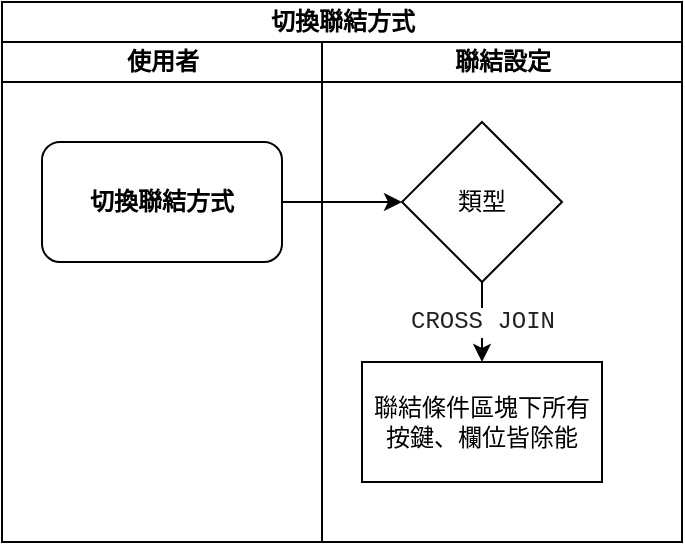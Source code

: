<mxfile version="13.6.2" type="device" pages="6"><diagram id="5r9ChDZsl2R9EU01Zny6" name="聯結方式"><mxGraphModel dx="858" dy="1671" grid="0" gridSize="10" guides="1" tooltips="1" connect="1" arrows="1" fold="1" page="1" pageScale="1" pageWidth="827" pageHeight="1169" math="0" shadow="0"><root><mxCell id="0"/><mxCell id="1" parent="0"/><mxCell id="AwWZevNxxtX6FX6rcoeX-1" value="&lt;font style=&quot;font-size: 12px&quot;&gt;切換聯結方式&lt;/font&gt;" style="swimlane;html=1;childLayout=stackLayout;startSize=20;rounded=0;shadow=0;labelBackgroundColor=none;strokeWidth=1;fontFamily=Verdana;fontSize=8;align=center;" vertex="1" parent="1"><mxGeometry x="40" y="-1120" width="340" height="270" as="geometry"/></mxCell><mxCell id="AwWZevNxxtX6FX6rcoeX-2" value="使用者" style="swimlane;html=1;startSize=20;" vertex="1" parent="AwWZevNxxtX6FX6rcoeX-1"><mxGeometry y="20" width="160" height="250" as="geometry"/></mxCell><mxCell id="AwWZevNxxtX6FX6rcoeX-3" value="&lt;span style=&quot;font-family: &amp;#34;verdana&amp;#34; ; font-weight: 700&quot;&gt;切換聯結方式&lt;/span&gt;" style="rounded=1;whiteSpace=wrap;html=1;" vertex="1" parent="AwWZevNxxtX6FX6rcoeX-2"><mxGeometry x="20" y="50" width="120" height="60" as="geometry"/></mxCell><mxCell id="AwWZevNxxtX6FX6rcoeX-4" style="edgeStyle=orthogonalEdgeStyle;rounded=1;html=1;labelBackgroundColor=none;startArrow=none;startFill=0;startSize=5;endArrow=classicThin;endFill=1;endSize=5;jettySize=auto;orthogonalLoop=1;strokeWidth=1;fontFamily=Verdana;fontSize=8" edge="1" parent="AwWZevNxxtX6FX6rcoeX-1"><mxGeometry relative="1" as="geometry"><mxPoint x="440" y="290" as="sourcePoint"/></mxGeometry></mxCell><mxCell id="AwWZevNxxtX6FX6rcoeX-5" style="edgeStyle=orthogonalEdgeStyle;rounded=1;html=1;labelBackgroundColor=none;startArrow=none;startFill=0;startSize=5;endArrow=classicThin;endFill=1;endSize=5;jettySize=auto;orthogonalLoop=1;strokeWidth=1;fontFamily=Verdana;fontSize=8" edge="1" parent="AwWZevNxxtX6FX6rcoeX-1"><mxGeometry relative="1" as="geometry"><mxPoint x="600" y="690" as="sourcePoint"/></mxGeometry></mxCell><mxCell id="AwWZevNxxtX6FX6rcoeX-6" style="edgeStyle=orthogonalEdgeStyle;rounded=1;html=1;labelBackgroundColor=none;startArrow=none;startFill=0;startSize=5;endArrow=classicThin;endFill=1;endSize=5;jettySize=auto;orthogonalLoop=1;strokeWidth=1;fontFamily=Verdana;fontSize=8" edge="1" parent="AwWZevNxxtX6FX6rcoeX-1"><mxGeometry relative="1" as="geometry"><mxPoint x="770" y="690" as="sourcePoint"/></mxGeometry></mxCell><mxCell id="AwWZevNxxtX6FX6rcoeX-7" style="edgeStyle=orthogonalEdgeStyle;rounded=1;html=1;labelBackgroundColor=none;startArrow=none;startFill=0;startSize=5;endArrow=classicThin;endFill=1;endSize=5;jettySize=auto;orthogonalLoop=1;strokeWidth=1;fontFamily=Verdana;fontSize=8" edge="1" parent="AwWZevNxxtX6FX6rcoeX-1"><mxGeometry relative="1" as="geometry"><mxPoint x="610" y="450" as="sourcePoint"/></mxGeometry></mxCell><mxCell id="AwWZevNxxtX6FX6rcoeX-8" style="edgeStyle=orthogonalEdgeStyle;rounded=1;html=1;labelBackgroundColor=none;startArrow=none;startFill=0;startSize=5;endArrow=classicThin;endFill=1;endSize=5;jettySize=auto;orthogonalLoop=1;strokeWidth=1;fontFamily=Verdana;fontSize=8" edge="1" parent="AwWZevNxxtX6FX6rcoeX-1"><mxGeometry relative="1" as="geometry"><Array as="points"><mxPoint x="660" y="610"/><mxPoint x="660" y="550"/><mxPoint x="400" y="550"/></Array><mxPoint x="400" y="580" as="targetPoint"/></mxGeometry></mxCell><mxCell id="AwWZevNxxtX6FX6rcoeX-9" style="edgeStyle=orthogonalEdgeStyle;rounded=1;html=1;labelBackgroundColor=none;startArrow=none;startFill=0;startSize=5;endArrow=classicThin;endFill=1;endSize=5;jettySize=auto;orthogonalLoop=1;strokeColor=#000000;strokeWidth=1;fontFamily=Verdana;fontSize=8;fontColor=#000000;" edge="1" parent="AwWZevNxxtX6FX6rcoeX-1"><mxGeometry relative="1" as="geometry"><mxPoint x="610" y="610" as="targetPoint"/></mxGeometry></mxCell><mxCell id="AwWZevNxxtX6FX6rcoeX-10" style="edgeStyle=orthogonalEdgeStyle;rounded=1;html=1;labelBackgroundColor=none;startArrow=none;startFill=0;startSize=5;endArrow=classicThin;endFill=1;endSize=5;jettySize=auto;orthogonalLoop=1;strokeWidth=1;fontFamily=Verdana;fontSize=8" edge="1" parent="AwWZevNxxtX6FX6rcoeX-1"><mxGeometry relative="1" as="geometry"><mxPoint x="450" y="610" as="sourcePoint"/></mxGeometry></mxCell><mxCell id="AwWZevNxxtX6FX6rcoeX-11" value="" style="edgeStyle=orthogonalEdgeStyle;rounded=0;orthogonalLoop=1;jettySize=auto;html=1;entryX=0;entryY=0.5;entryDx=0;entryDy=0;" edge="1" parent="AwWZevNxxtX6FX6rcoeX-1" source="AwWZevNxxtX6FX6rcoeX-3" target="AwWZevNxxtX6FX6rcoeX-16"><mxGeometry relative="1" as="geometry"><mxPoint x="180" y="100" as="targetPoint"/></mxGeometry></mxCell><mxCell id="AwWZevNxxtX6FX6rcoeX-12" value="聯結設定" style="swimlane;html=1;startSize=20;" vertex="1" parent="AwWZevNxxtX6FX6rcoeX-1"><mxGeometry x="160" y="20" width="180" height="250" as="geometry"/></mxCell><mxCell id="AwWZevNxxtX6FX6rcoeX-16" value="類型" style="rhombus;whiteSpace=wrap;html=1;" vertex="1" parent="AwWZevNxxtX6FX6rcoeX-12"><mxGeometry x="40" y="40" width="80" height="80" as="geometry"/></mxCell><mxCell id="AwWZevNxxtX6FX6rcoeX-14" value="&lt;span style=&quot;color: rgb(34 , 34 , 34) ; font-family: &amp;#34;consolas&amp;#34; , &amp;#34;lucida console&amp;#34; , &amp;#34;courier new&amp;#34; , monospace ; font-size: 12px ; text-align: left&quot;&gt;CROSS JOIN&lt;/span&gt;" style="endArrow=classic;html=1;exitX=0.5;exitY=1;exitDx=0;exitDy=0;entryX=0.5;entryY=0;entryDx=0;entryDy=0;" edge="1" parent="AwWZevNxxtX6FX6rcoeX-12" source="AwWZevNxxtX6FX6rcoeX-16" target="AwWZevNxxtX6FX6rcoeX-13"><mxGeometry width="50" height="50" relative="1" as="geometry"><mxPoint x="190" y="190" as="sourcePoint"/><mxPoint x="240" y="140" as="targetPoint"/></mxGeometry></mxCell><mxCell id="AwWZevNxxtX6FX6rcoeX-13" value="聯結條件區塊下所有按鍵、欄位皆除能" style="rounded=1;whiteSpace=wrap;html=1;arcSize=0;" vertex="1" parent="AwWZevNxxtX6FX6rcoeX-12"><mxGeometry x="20" y="160" width="120" height="60" as="geometry"/></mxCell></root></mxGraphModel></diagram><diagram id="bDzPX6fuawrSjVfeMz6o" name="類別"><mxGraphModel dx="858" dy="502" grid="0" gridSize="10" guides="1" tooltips="1" connect="1" arrows="1" fold="1" page="1" pageScale="1" pageWidth="827" pageHeight="1169" math="0" shadow="0"><root><mxCell id="wVMp0SuvHPX_Q234dYB0-0"/><mxCell id="wVMp0SuvHPX_Q234dYB0-1" parent="wVMp0SuvHPX_Q234dYB0-0"/><mxCell id="jVwf03qYNSgngbvUvWej-0" value="&lt;span style=&quot;font-size: 12px ; font-weight: 400&quot;&gt;切換來源類別&lt;/span&gt;" style="swimlane;html=1;childLayout=stackLayout;startSize=20;rounded=0;shadow=0;labelBackgroundColor=none;strokeWidth=1;fontFamily=Verdana;fontSize=8;align=center;" vertex="1" parent="wVMp0SuvHPX_Q234dYB0-1"><mxGeometry x="40" y="30" width="460" height="450" as="geometry"/></mxCell><mxCell id="jVwf03qYNSgngbvUvWej-1" value="使用者" style="swimlane;html=1;startSize=20;" vertex="1" parent="jVwf03qYNSgngbvUvWej-0"><mxGeometry y="20" width="250" height="430" as="geometry"/></mxCell><mxCell id="jVwf03qYNSgngbvUvWej-2" value="" style="edgeStyle=orthogonalEdgeStyle;rounded=0;orthogonalLoop=1;jettySize=auto;html=1;fontSize=12;" edge="1" parent="jVwf03qYNSgngbvUvWej-1" source="jVwf03qYNSgngbvUvWej-6" target="jVwf03qYNSgngbvUvWej-7"><mxGeometry relative="1" as="geometry"/></mxCell><mxCell id="jVwf03qYNSgngbvUvWej-5" value="&lt;span style=&quot;font-size: 12px&quot;&gt;切換來源類別&lt;/span&gt;" style="rounded=1;whiteSpace=wrap;html=1;shadow=0;labelBackgroundColor=none;strokeWidth=1;fontFamily=Verdana;fontSize=8;align=center;" vertex="1" parent="jVwf03qYNSgngbvUvWej-1"><mxGeometry x="42.5" y="50" width="130" height="60" as="geometry"/></mxCell><mxCell id="jVwf03qYNSgngbvUvWej-6" value="&lt;font style=&quot;font-size: 12px&quot;&gt;彈出詢問是否清除相關欄位&lt;br&gt;&lt;/font&gt;" style="whiteSpace=wrap;html=1;rounded=1;shadow=0;fontFamily=Verdana;fontSize=8;strokeWidth=1;arcSize=22;" vertex="1" parent="jVwf03qYNSgngbvUvWej-1"><mxGeometry x="42.5" y="140" width="130" height="60" as="geometry"/></mxCell><mxCell id="jVwf03qYNSgngbvUvWej-7" value="回覆結果" style="rhombus;whiteSpace=wrap;html=1;rounded=1;shadow=0;fontFamily=Verdana;fontSize=12;strokeWidth=1;arcSize=4;" vertex="1" parent="jVwf03qYNSgngbvUvWej-1"><mxGeometry x="67.5" y="230" width="80" height="80" as="geometry"/></mxCell><mxCell id="jVwf03qYNSgngbvUvWej-10" value="" style="edgeStyle=orthogonalEdgeStyle;rounded=0;orthogonalLoop=1;jettySize=auto;html=1;fontSize=12;entryX=0;entryY=0.5;entryDx=0;entryDy=0;exitX=1;exitY=0.5;exitDx=0;exitDy=0;" edge="1" parent="jVwf03qYNSgngbvUvWej-0" source="jVwf03qYNSgngbvUvWej-7" target="jVwf03qYNSgngbvUvWej-25"><mxGeometry relative="1" as="geometry"><mxPoint x="290" y="290" as="targetPoint"/><mxPoint x="150" y="620" as="sourcePoint"/></mxGeometry></mxCell><mxCell id="jVwf03qYNSgngbvUvWej-11" value="確定" style="edgeLabel;html=1;align=center;verticalAlign=middle;resizable=0;points=[];fontSize=12;" vertex="1" connectable="0" parent="jVwf03qYNSgngbvUvWej-10"><mxGeometry x="0.003" y="-84" relative="1" as="geometry"><mxPoint x="-18.5" y="-84.0" as="offset"/></mxGeometry></mxCell><mxCell id="jVwf03qYNSgngbvUvWej-13" value="" style="endArrow=classic;html=1;exitX=1;exitY=0.5;exitDx=0;exitDy=0;entryX=0.5;entryY=0;entryDx=0;entryDy=0;" edge="1" parent="jVwf03qYNSgngbvUvWej-0" source="jVwf03qYNSgngbvUvWej-5" target="jVwf03qYNSgngbvUvWej-20"><mxGeometry width="50" height="50" relative="1" as="geometry"><mxPoint x="350" y="130" as="sourcePoint"/><mxPoint x="284" y="100" as="targetPoint"/><Array as="points"><mxPoint x="344" y="100"/></Array></mxGeometry></mxCell><mxCell id="jVwf03qYNSgngbvUvWej-14" value="表單.檢視表" style="swimlane;html=1;startSize=20;" vertex="1" parent="jVwf03qYNSgngbvUvWej-0"><mxGeometry x="250" y="20" width="210" height="430" as="geometry"/></mxCell><mxCell id="jVwf03qYNSgngbvUvWej-20" value="有無設定來源表格" style="rhombus;whiteSpace=wrap;html=1;" vertex="1" parent="jVwf03qYNSgngbvUvWej-14"><mxGeometry x="54" y="130" width="80" height="80" as="geometry"/></mxCell><mxCell id="jVwf03qYNSgngbvUvWej-25" value="關閉訊息盒, 清除相關欄位" style="rounded=0;whiteSpace=wrap;html=1;" vertex="1" parent="jVwf03qYNSgngbvUvWej-14"><mxGeometry x="40" y="240" width="120" height="60" as="geometry"/></mxCell><mxCell id="jVwf03qYNSgngbvUvWej-26" value="關閉訊息盒" style="rounded=0;whiteSpace=wrap;html=1;" vertex="1" parent="jVwf03qYNSgngbvUvWej-14"><mxGeometry x="40" y="330" width="120" height="60" as="geometry"/></mxCell><mxCell id="jVwf03qYNSgngbvUvWej-24" value="有" style="endArrow=classic;html=1;exitX=0;exitY=0.5;exitDx=0;exitDy=0;entryX=1;entryY=0.5;entryDx=0;entryDy=0;" edge="1" parent="jVwf03qYNSgngbvUvWej-0" source="jVwf03qYNSgngbvUvWej-20" target="jVwf03qYNSgngbvUvWej-6"><mxGeometry width="50" height="50" relative="1" as="geometry"><mxPoint x="350" y="300" as="sourcePoint"/><mxPoint x="400" y="250" as="targetPoint"/></mxGeometry></mxCell><mxCell id="jVwf03qYNSgngbvUvWej-3" value="" style="edgeStyle=orthogonalEdgeStyle;rounded=0;orthogonalLoop=1;jettySize=auto;html=1;fontSize=12;entryX=0;entryY=0.5;entryDx=0;entryDy=0;exitX=0.5;exitY=1;exitDx=0;exitDy=0;" edge="1" parent="jVwf03qYNSgngbvUvWej-0" source="jVwf03qYNSgngbvUvWej-7" target="jVwf03qYNSgngbvUvWej-26"><mxGeometry relative="1" as="geometry"><mxPoint x="350" y="360" as="targetPoint"/><Array as="points"><mxPoint x="108" y="380"/></Array></mxGeometry></mxCell><mxCell id="jVwf03qYNSgngbvUvWej-4" value="取消" style="edgeLabel;html=1;align=center;verticalAlign=middle;resizable=0;points=[];fontSize=12;" vertex="1" connectable="0" parent="jVwf03qYNSgngbvUvWej-3"><mxGeometry x="-0.754" relative="1" as="geometry"><mxPoint as="offset"/></mxGeometry></mxCell></root></mxGraphModel></diagram><diagram id="Pvey9-KZQkc6ctoXT40C" name="連結來源表格"><mxGraphModel dx="858" dy="1671" grid="0" gridSize="10" guides="1" tooltips="1" connect="1" arrows="1" fold="1" page="1" pageScale="1" pageWidth="827" pageHeight="1169" math="0" shadow="0"><root><mxCell id="zLM8TdKvoOjAUNUnGBT2-0"/><mxCell id="zLM8TdKvoOjAUNUnGBT2-1" parent="zLM8TdKvoOjAUNUnGBT2-0"/><mxCell id="SyGGEb4qHI44F_rkSsHG-0" value="&lt;font style=&quot;font-size: 12px&quot;&gt;切換連結來源表格&lt;/font&gt;" style="swimlane;html=1;childLayout=stackLayout;startSize=20;rounded=0;shadow=0;labelBackgroundColor=none;strokeWidth=1;fontFamily=Verdana;fontSize=8;align=center;" vertex="1" parent="zLM8TdKvoOjAUNUnGBT2-1"><mxGeometry x="40" y="-1120" width="340" height="160" as="geometry"/></mxCell><mxCell id="SyGGEb4qHI44F_rkSsHG-1" value="使用者" style="swimlane;html=1;startSize=20;" vertex="1" parent="SyGGEb4qHI44F_rkSsHG-0"><mxGeometry y="20" width="160" height="140" as="geometry"/></mxCell><mxCell id="SyGGEb4qHI44F_rkSsHG-2" value="&lt;span style=&quot;font-family: &amp;#34;verdana&amp;#34; ; font-weight: 700&quot;&gt;切換連結來源表格&lt;/span&gt;" style="rounded=1;whiteSpace=wrap;html=1;" vertex="1" parent="SyGGEb4qHI44F_rkSsHG-1"><mxGeometry x="20" y="50" width="120" height="60" as="geometry"/></mxCell><mxCell id="SyGGEb4qHI44F_rkSsHG-3" style="edgeStyle=orthogonalEdgeStyle;rounded=1;html=1;labelBackgroundColor=none;startArrow=none;startFill=0;startSize=5;endArrow=classicThin;endFill=1;endSize=5;jettySize=auto;orthogonalLoop=1;strokeWidth=1;fontFamily=Verdana;fontSize=8" edge="1" parent="SyGGEb4qHI44F_rkSsHG-0"><mxGeometry relative="1" as="geometry"><mxPoint x="440" y="290" as="sourcePoint"/></mxGeometry></mxCell><mxCell id="SyGGEb4qHI44F_rkSsHG-4" style="edgeStyle=orthogonalEdgeStyle;rounded=1;html=1;labelBackgroundColor=none;startArrow=none;startFill=0;startSize=5;endArrow=classicThin;endFill=1;endSize=5;jettySize=auto;orthogonalLoop=1;strokeWidth=1;fontFamily=Verdana;fontSize=8" edge="1" parent="SyGGEb4qHI44F_rkSsHG-0"><mxGeometry relative="1" as="geometry"><mxPoint x="600" y="690" as="sourcePoint"/></mxGeometry></mxCell><mxCell id="SyGGEb4qHI44F_rkSsHG-5" style="edgeStyle=orthogonalEdgeStyle;rounded=1;html=1;labelBackgroundColor=none;startArrow=none;startFill=0;startSize=5;endArrow=classicThin;endFill=1;endSize=5;jettySize=auto;orthogonalLoop=1;strokeWidth=1;fontFamily=Verdana;fontSize=8" edge="1" parent="SyGGEb4qHI44F_rkSsHG-0"><mxGeometry relative="1" as="geometry"><mxPoint x="770" y="690" as="sourcePoint"/></mxGeometry></mxCell><mxCell id="SyGGEb4qHI44F_rkSsHG-6" style="edgeStyle=orthogonalEdgeStyle;rounded=1;html=1;labelBackgroundColor=none;startArrow=none;startFill=0;startSize=5;endArrow=classicThin;endFill=1;endSize=5;jettySize=auto;orthogonalLoop=1;strokeWidth=1;fontFamily=Verdana;fontSize=8" edge="1" parent="SyGGEb4qHI44F_rkSsHG-0"><mxGeometry relative="1" as="geometry"><mxPoint x="610" y="450" as="sourcePoint"/></mxGeometry></mxCell><mxCell id="SyGGEb4qHI44F_rkSsHG-7" style="edgeStyle=orthogonalEdgeStyle;rounded=1;html=1;labelBackgroundColor=none;startArrow=none;startFill=0;startSize=5;endArrow=classicThin;endFill=1;endSize=5;jettySize=auto;orthogonalLoop=1;strokeWidth=1;fontFamily=Verdana;fontSize=8" edge="1" parent="SyGGEb4qHI44F_rkSsHG-0"><mxGeometry relative="1" as="geometry"><Array as="points"><mxPoint x="660" y="610"/><mxPoint x="660" y="550"/><mxPoint x="400" y="550"/></Array><mxPoint x="400" y="580" as="targetPoint"/></mxGeometry></mxCell><mxCell id="SyGGEb4qHI44F_rkSsHG-8" style="edgeStyle=orthogonalEdgeStyle;rounded=1;html=1;labelBackgroundColor=none;startArrow=none;startFill=0;startSize=5;endArrow=classicThin;endFill=1;endSize=5;jettySize=auto;orthogonalLoop=1;strokeColor=#000000;strokeWidth=1;fontFamily=Verdana;fontSize=8;fontColor=#000000;" edge="1" parent="SyGGEb4qHI44F_rkSsHG-0"><mxGeometry relative="1" as="geometry"><mxPoint x="610" y="610" as="targetPoint"/></mxGeometry></mxCell><mxCell id="SyGGEb4qHI44F_rkSsHG-9" style="edgeStyle=orthogonalEdgeStyle;rounded=1;html=1;labelBackgroundColor=none;startArrow=none;startFill=0;startSize=5;endArrow=classicThin;endFill=1;endSize=5;jettySize=auto;orthogonalLoop=1;strokeWidth=1;fontFamily=Verdana;fontSize=8" edge="1" parent="SyGGEb4qHI44F_rkSsHG-0"><mxGeometry relative="1" as="geometry"><mxPoint x="450" y="610" as="sourcePoint"/></mxGeometry></mxCell><mxCell id="SyGGEb4qHI44F_rkSsHG-10" value="" style="edgeStyle=orthogonalEdgeStyle;rounded=0;orthogonalLoop=1;jettySize=auto;html=1;entryX=0;entryY=0.5;entryDx=0;entryDy=0;entryPerimeter=0;" edge="1" parent="SyGGEb4qHI44F_rkSsHG-0" source="SyGGEb4qHI44F_rkSsHG-2" target="SyGGEb4qHI44F_rkSsHG-14"><mxGeometry relative="1" as="geometry"><mxPoint x="200" y="100" as="targetPoint"/></mxGeometry></mxCell><mxCell id="SyGGEb4qHI44F_rkSsHG-11" value="聯結設定" style="swimlane;html=1;startSize=20;" vertex="1" parent="SyGGEb4qHI44F_rkSsHG-0"><mxGeometry x="160" y="20" width="180" height="140" as="geometry"/></mxCell><mxCell id="SyGGEb4qHI44F_rkSsHG-14" value="清除連結欄位" style="rounded=1;whiteSpace=wrap;html=1;arcSize=0;" vertex="1" parent="SyGGEb4qHI44F_rkSsHG-11"><mxGeometry x="30" y="50" width="120" height="60" as="geometry"/></mxCell></root></mxGraphModel></diagram><diagram id="i_CcR52t6olg4qb-8EwI" name="連結類別"><mxGraphModel dx="858" dy="1671" grid="0" gridSize="10" guides="1" tooltips="1" connect="1" arrows="1" fold="1" page="1" pageScale="1" pageWidth="827" pageHeight="1169" math="0" shadow="0"><root><mxCell id="YblEXXjXo8lUJsX86x5H-0"/><mxCell id="YblEXXjXo8lUJsX86x5H-1" parent="YblEXXjXo8lUJsX86x5H-0"/><mxCell id="_HwYtvPwGmysq8MB70Ui-0" value="&lt;font style=&quot;font-size: 12px&quot;&gt;切換連結類別&lt;/font&gt;" style="swimlane;html=1;childLayout=stackLayout;startSize=20;rounded=0;shadow=0;labelBackgroundColor=none;strokeWidth=1;fontFamily=Verdana;fontSize=8;align=center;" vertex="1" parent="YblEXXjXo8lUJsX86x5H-1"><mxGeometry x="40" y="-1120" width="340" height="160" as="geometry"/></mxCell><mxCell id="_HwYtvPwGmysq8MB70Ui-1" value="使用者" style="swimlane;html=1;startSize=20;" vertex="1" parent="_HwYtvPwGmysq8MB70Ui-0"><mxGeometry y="20" width="160" height="140" as="geometry"/></mxCell><mxCell id="_HwYtvPwGmysq8MB70Ui-2" value="&lt;span style=&quot;font-family: &amp;#34;verdana&amp;#34; ; font-weight: 700&quot;&gt;切換連結類別&lt;/span&gt;" style="rounded=1;whiteSpace=wrap;html=1;" vertex="1" parent="_HwYtvPwGmysq8MB70Ui-1"><mxGeometry x="20" y="50" width="120" height="60" as="geometry"/></mxCell><mxCell id="_HwYtvPwGmysq8MB70Ui-3" style="edgeStyle=orthogonalEdgeStyle;rounded=1;html=1;labelBackgroundColor=none;startArrow=none;startFill=0;startSize=5;endArrow=classicThin;endFill=1;endSize=5;jettySize=auto;orthogonalLoop=1;strokeWidth=1;fontFamily=Verdana;fontSize=8" edge="1" parent="_HwYtvPwGmysq8MB70Ui-0"><mxGeometry relative="1" as="geometry"><mxPoint x="440" y="290" as="sourcePoint"/></mxGeometry></mxCell><mxCell id="_HwYtvPwGmysq8MB70Ui-4" style="edgeStyle=orthogonalEdgeStyle;rounded=1;html=1;labelBackgroundColor=none;startArrow=none;startFill=0;startSize=5;endArrow=classicThin;endFill=1;endSize=5;jettySize=auto;orthogonalLoop=1;strokeWidth=1;fontFamily=Verdana;fontSize=8" edge="1" parent="_HwYtvPwGmysq8MB70Ui-0"><mxGeometry relative="1" as="geometry"><mxPoint x="600" y="690" as="sourcePoint"/></mxGeometry></mxCell><mxCell id="_HwYtvPwGmysq8MB70Ui-5" style="edgeStyle=orthogonalEdgeStyle;rounded=1;html=1;labelBackgroundColor=none;startArrow=none;startFill=0;startSize=5;endArrow=classicThin;endFill=1;endSize=5;jettySize=auto;orthogonalLoop=1;strokeWidth=1;fontFamily=Verdana;fontSize=8" edge="1" parent="_HwYtvPwGmysq8MB70Ui-0"><mxGeometry relative="1" as="geometry"><mxPoint x="770" y="690" as="sourcePoint"/></mxGeometry></mxCell><mxCell id="_HwYtvPwGmysq8MB70Ui-6" style="edgeStyle=orthogonalEdgeStyle;rounded=1;html=1;labelBackgroundColor=none;startArrow=none;startFill=0;startSize=5;endArrow=classicThin;endFill=1;endSize=5;jettySize=auto;orthogonalLoop=1;strokeWidth=1;fontFamily=Verdana;fontSize=8" edge="1" parent="_HwYtvPwGmysq8MB70Ui-0"><mxGeometry relative="1" as="geometry"><mxPoint x="610" y="450" as="sourcePoint"/></mxGeometry></mxCell><mxCell id="_HwYtvPwGmysq8MB70Ui-7" style="edgeStyle=orthogonalEdgeStyle;rounded=1;html=1;labelBackgroundColor=none;startArrow=none;startFill=0;startSize=5;endArrow=classicThin;endFill=1;endSize=5;jettySize=auto;orthogonalLoop=1;strokeWidth=1;fontFamily=Verdana;fontSize=8" edge="1" parent="_HwYtvPwGmysq8MB70Ui-0"><mxGeometry relative="1" as="geometry"><Array as="points"><mxPoint x="660" y="610"/><mxPoint x="660" y="550"/><mxPoint x="400" y="550"/></Array><mxPoint x="400" y="580" as="targetPoint"/></mxGeometry></mxCell><mxCell id="_HwYtvPwGmysq8MB70Ui-8" style="edgeStyle=orthogonalEdgeStyle;rounded=1;html=1;labelBackgroundColor=none;startArrow=none;startFill=0;startSize=5;endArrow=classicThin;endFill=1;endSize=5;jettySize=auto;orthogonalLoop=1;strokeColor=#000000;strokeWidth=1;fontFamily=Verdana;fontSize=8;fontColor=#000000;" edge="1" parent="_HwYtvPwGmysq8MB70Ui-0"><mxGeometry relative="1" as="geometry"><mxPoint x="610" y="610" as="targetPoint"/></mxGeometry></mxCell><mxCell id="_HwYtvPwGmysq8MB70Ui-9" style="edgeStyle=orthogonalEdgeStyle;rounded=1;html=1;labelBackgroundColor=none;startArrow=none;startFill=0;startSize=5;endArrow=classicThin;endFill=1;endSize=5;jettySize=auto;orthogonalLoop=1;strokeWidth=1;fontFamily=Verdana;fontSize=8" edge="1" parent="_HwYtvPwGmysq8MB70Ui-0"><mxGeometry relative="1" as="geometry"><mxPoint x="450" y="610" as="sourcePoint"/></mxGeometry></mxCell><mxCell id="_HwYtvPwGmysq8MB70Ui-10" value="" style="edgeStyle=orthogonalEdgeStyle;rounded=0;orthogonalLoop=1;jettySize=auto;html=1;entryX=0;entryY=0.5;entryDx=0;entryDy=0;entryPerimeter=0;" edge="1" parent="_HwYtvPwGmysq8MB70Ui-0" source="_HwYtvPwGmysq8MB70Ui-2" target="_HwYtvPwGmysq8MB70Ui-12"><mxGeometry relative="1" as="geometry"><mxPoint x="200" y="100" as="targetPoint"/></mxGeometry></mxCell><mxCell id="_HwYtvPwGmysq8MB70Ui-11" value="聯結設定" style="swimlane;html=1;startSize=20;" vertex="1" parent="_HwYtvPwGmysq8MB70Ui-0"><mxGeometry x="160" y="20" width="180" height="140" as="geometry"/></mxCell><mxCell id="_HwYtvPwGmysq8MB70Ui-12" value="切換連結內容" style="rounded=1;whiteSpace=wrap;html=1;arcSize=0;" vertex="1" parent="_HwYtvPwGmysq8MB70Ui-11"><mxGeometry x="30" y="50" width="120" height="60" as="geometry"/></mxCell></root></mxGraphModel></diagram><diagram id="SoVbt2hvtxZnshDanMLb" name="儲存"><mxGraphModel dx="858" dy="502" grid="0" gridSize="10" guides="1" tooltips="1" connect="1" arrows="1" fold="1" page="1" pageScale="1" pageWidth="827" pageHeight="1169" math="0" shadow="0"><root><mxCell id="BaqT3cR_LWzk8NogxnlC-0"/><mxCell id="BaqT3cR_LWzk8NogxnlC-1" parent="BaqT3cR_LWzk8NogxnlC-0"/><mxCell id="4Qcu0IPX-KAClB3v3JO_-0" value="&lt;span style=&quot;font-size: 12px ; font-weight: 400&quot;&gt;點擊按鈕.儲存&lt;/span&gt;" style="swimlane;html=1;childLayout=stackLayout;startSize=20;rounded=0;shadow=0;labelBackgroundColor=none;strokeWidth=1;fontFamily=Verdana;fontSize=8;align=center;" vertex="1" parent="BaqT3cR_LWzk8NogxnlC-1"><mxGeometry x="50" y="40" width="500" height="620" as="geometry"/></mxCell><mxCell id="4Qcu0IPX-KAClB3v3JO_-1" value="專案使用者" style="swimlane;html=1;startSize=20;" vertex="1" parent="4Qcu0IPX-KAClB3v3JO_-0"><mxGeometry y="20" width="180" height="600" as="geometry"/></mxCell><mxCell id="4Qcu0IPX-KAClB3v3JO_-2" value="&lt;span style=&quot;font-size: 12px&quot;&gt;顯示執行失敗&lt;br&gt;錯誤訊息&lt;/span&gt;" style="whiteSpace=wrap;html=1;rounded=1;shadow=0;fontFamily=Verdana;fontSize=8;strokeWidth=1;arcSize=17;" vertex="1" parent="4Qcu0IPX-KAClB3v3JO_-1"><mxGeometry x="20" y="410" width="130" height="60" as="geometry"/></mxCell><mxCell id="4Qcu0IPX-KAClB3v3JO_-3" value="&lt;span style=&quot;font-size: 12px&quot;&gt;顯示鎖定訊息&lt;/span&gt;" style="whiteSpace=wrap;html=1;rounded=1;shadow=0;fontFamily=Verdana;fontSize=8;strokeWidth=1;arcSize=17;" vertex="1" parent="4Qcu0IPX-KAClB3v3JO_-1"><mxGeometry x="20" y="150" width="130" height="60" as="geometry"/></mxCell><mxCell id="4Qcu0IPX-KAClB3v3JO_-4" value="&lt;font style=&quot;font-size: 12px&quot;&gt;點擊按鈕.儲存&lt;/font&gt;" style="rounded=1;whiteSpace=wrap;html=1;shadow=0;labelBackgroundColor=none;strokeWidth=1;fontFamily=Verdana;fontSize=8;align=center;" vertex="1" parent="4Qcu0IPX-KAClB3v3JO_-1"><mxGeometry x="20" y="65" width="130" height="60" as="geometry"/></mxCell><mxCell id="4Qcu0IPX-KAClB3v3JO_-5" value="&lt;font style=&quot;font-size: 12px&quot;&gt;顯示各欄位驗證&lt;br&gt;錯誤訊息&lt;/font&gt;" style="whiteSpace=wrap;html=1;rounded=1;shadow=0;fontFamily=Verdana;fontSize=8;strokeWidth=1;arcSize=17;" vertex="1" parent="4Qcu0IPX-KAClB3v3JO_-1"><mxGeometry x="20" y="230" width="130" height="60" as="geometry"/></mxCell><mxCell id="4Qcu0IPX-KAClB3v3JO_-6" value="" style="edgeStyle=orthogonalEdgeStyle;rounded=0;orthogonalLoop=1;jettySize=auto;html=1;fontSize=12;entryX=0;entryY=0.5;entryDx=0;entryDy=0;" edge="1" parent="4Qcu0IPX-KAClB3v3JO_-0" source="4Qcu0IPX-KAClB3v3JO_-4" target="4Qcu0IPX-KAClB3v3JO_-14"><mxGeometry relative="1" as="geometry"/></mxCell><mxCell id="4Qcu0IPX-KAClB3v3JO_-7" value="" style="edgeStyle=orthogonalEdgeStyle;rounded=0;orthogonalLoop=1;jettySize=auto;html=1;fontSize=12;" edge="1" parent="4Qcu0IPX-KAClB3v3JO_-0" source="4Qcu0IPX-KAClB3v3JO_-18" target="4Qcu0IPX-KAClB3v3JO_-5"><mxGeometry relative="1" as="geometry"/></mxCell><mxCell id="4Qcu0IPX-KAClB3v3JO_-8" value="否" style="edgeLabel;html=1;align=center;verticalAlign=middle;resizable=0;points=[];fontSize=12;" vertex="1" connectable="0" parent="4Qcu0IPX-KAClB3v3JO_-7"><mxGeometry x="0.001" y="26" relative="1" as="geometry"><mxPoint x="29.8" y="-26.03" as="offset"/></mxGeometry></mxCell><mxCell id="4Qcu0IPX-KAClB3v3JO_-9" value="聯結設定" style="swimlane;html=1;startSize=20;" vertex="1" parent="4Qcu0IPX-KAClB3v3JO_-0"><mxGeometry x="180" y="20" width="320" height="600" as="geometry"/></mxCell><mxCell id="4Qcu0IPX-KAClB3v3JO_-10" value="" style="edgeStyle=orthogonalEdgeStyle;rounded=0;orthogonalLoop=1;jettySize=auto;html=1;fontSize=12;entryX=0.5;entryY=0;entryDx=0;entryDy=0;exitX=0.5;exitY=1;exitDx=0;exitDy=0;" edge="1" parent="4Qcu0IPX-KAClB3v3JO_-9" source="4Qcu0IPX-KAClB3v3JO_-15" target="4Qcu0IPX-KAClB3v3JO_-18"><mxGeometry relative="1" as="geometry"><mxPoint x="90" y="170" as="targetPoint"/></mxGeometry></mxCell><mxCell id="4Qcu0IPX-KAClB3v3JO_-11" value="" style="edgeStyle=orthogonalEdgeStyle;rounded=0;orthogonalLoop=1;jettySize=auto;html=1;fontSize=12;entryX=0.5;entryY=0;entryDx=0;entryDy=0;entryPerimeter=0;exitX=0.5;exitY=1;exitDx=0;exitDy=0;" edge="1" parent="4Qcu0IPX-KAClB3v3JO_-9" source="4Qcu0IPX-KAClB3v3JO_-18" target="4Qcu0IPX-KAClB3v3JO_-19"><mxGeometry relative="1" as="geometry"><mxPoint x="100.069" y="300.0" as="targetPoint"/></mxGeometry></mxCell><mxCell id="4Qcu0IPX-KAClB3v3JO_-12" value="是" style="edgeLabel;html=1;align=center;verticalAlign=middle;resizable=0;points=[];fontSize=12;" vertex="1" connectable="0" parent="4Qcu0IPX-KAClB3v3JO_-11"><mxGeometry x="0.059" y="-12" relative="1" as="geometry"><mxPoint x="12" y="-12" as="offset"/></mxGeometry></mxCell><mxCell id="4Qcu0IPX-KAClB3v3JO_-13" value="" style="edgeStyle=orthogonalEdgeStyle;rounded=0;orthogonalLoop=1;jettySize=auto;html=1;fontSize=12;" edge="1" parent="4Qcu0IPX-KAClB3v3JO_-9" source="4Qcu0IPX-KAClB3v3JO_-19" target="4Qcu0IPX-KAClB3v3JO_-20"><mxGeometry relative="1" as="geometry"/></mxCell><mxCell id="4Qcu0IPX-KAClB3v3JO_-14" value="是否為本次操作鎖定" style="rhombus;whiteSpace=wrap;html=1;" vertex="1" parent="4Qcu0IPX-KAClB3v3JO_-9"><mxGeometry x="30" y="55" width="80" height="80" as="geometry"/></mxCell><mxCell id="4Qcu0IPX-KAClB3v3JO_-15" value="驗證各欄位&lt;br&gt;是否符合檢控" style="whiteSpace=wrap;html=1;rounded=1;shadow=0;fontFamily=Verdana;fontSize=12;strokeWidth=1;arcSize=0;" vertex="1" parent="4Qcu0IPX-KAClB3v3JO_-9"><mxGeometry x="170" y="65" width="120" height="60" as="geometry"/></mxCell><mxCell id="4Qcu0IPX-KAClB3v3JO_-16" value="是" style="endArrow=classic;html=1;exitX=1;exitY=0.5;exitDx=0;exitDy=0;entryX=0;entryY=0.5;entryDx=0;entryDy=0;" edge="1" parent="4Qcu0IPX-KAClB3v3JO_-9" source="4Qcu0IPX-KAClB3v3JO_-14" target="4Qcu0IPX-KAClB3v3JO_-15"><mxGeometry width="50" height="50" relative="1" as="geometry"><mxPoint x="180" y="290" as="sourcePoint"/><mxPoint x="230" y="240" as="targetPoint"/></mxGeometry></mxCell><mxCell id="4Qcu0IPX-KAClB3v3JO_-17" value="是" style="endArrow=classic;html=1;exitX=0.5;exitY=1;exitDx=0;exitDy=0;" edge="1" parent="4Qcu0IPX-KAClB3v3JO_-9" source="4Qcu0IPX-KAClB3v3JO_-20" target="4Qcu0IPX-KAClB3v3JO_-21"><mxGeometry width="50" height="50" relative="1" as="geometry"><mxPoint x="180" y="490" as="sourcePoint"/><mxPoint x="230" y="440" as="targetPoint"/></mxGeometry></mxCell><mxCell id="4Qcu0IPX-KAClB3v3JO_-18" value="&lt;span style=&quot;font-size: 12px&quot;&gt;驗證成功&lt;/span&gt;" style="rhombus;whiteSpace=wrap;html=1;rounded=1;shadow=0;strokeWidth=1;fontFamily=Verdana;fontSize=8;arcSize=0;" vertex="1" parent="4Qcu0IPX-KAClB3v3JO_-9"><mxGeometry x="185" y="218.75" width="90" height="82.5" as="geometry"/></mxCell><mxCell id="4Qcu0IPX-KAClB3v3JO_-19" value="存回設定" style="strokeWidth=2;html=1;shape=mxgraph.flowchart.stored_data;whiteSpace=wrap;fontSize=12;" vertex="1" parent="4Qcu0IPX-KAClB3v3JO_-9"><mxGeometry x="190" y="340" width="80" height="40" as="geometry"/></mxCell><mxCell id="4Qcu0IPX-KAClB3v3JO_-20" value="執行成功" style="rhombus;whiteSpace=wrap;html=1;strokeWidth=1;" vertex="1" parent="4Qcu0IPX-KAClB3v3JO_-9"><mxGeometry x="200" y="410" width="60" height="60" as="geometry"/></mxCell><mxCell id="4Qcu0IPX-KAClB3v3JO_-21" value="關閉單據" style="rounded=0;whiteSpace=wrap;html=1;" vertex="1" parent="4Qcu0IPX-KAClB3v3JO_-9"><mxGeometry x="170" y="510" width="120" height="60" as="geometry"/></mxCell><mxCell id="4Qcu0IPX-KAClB3v3JO_-22" value="" style="edgeStyle=orthogonalEdgeStyle;rounded=0;orthogonalLoop=1;jettySize=auto;html=1;fontSize=12;entryX=1;entryY=0.5;entryDx=0;entryDy=0;" edge="1" parent="4Qcu0IPX-KAClB3v3JO_-0" source="4Qcu0IPX-KAClB3v3JO_-20" target="4Qcu0IPX-KAClB3v3JO_-2"><mxGeometry relative="1" as="geometry"><mxPoint x="180" y="420.0" as="targetPoint"/></mxGeometry></mxCell><mxCell id="4Qcu0IPX-KAClB3v3JO_-23" value="否" style="edgeLabel;html=1;align=center;verticalAlign=middle;resizable=0;points=[];fontSize=12;" vertex="1" connectable="0" parent="4Qcu0IPX-KAClB3v3JO_-22"><mxGeometry x="-0.761" y="2" relative="1" as="geometry"><mxPoint x="-3.28" y="-2" as="offset"/></mxGeometry></mxCell><mxCell id="4Qcu0IPX-KAClB3v3JO_-24" value="否" style="endArrow=classic;html=1;entryX=1;entryY=0.5;entryDx=0;entryDy=0;exitX=0.5;exitY=1;exitDx=0;exitDy=0;" edge="1" parent="4Qcu0IPX-KAClB3v3JO_-0" source="4Qcu0IPX-KAClB3v3JO_-14" target="4Qcu0IPX-KAClB3v3JO_-3"><mxGeometry width="50" height="50" relative="1" as="geometry"><mxPoint x="270" y="200" as="sourcePoint"/><mxPoint x="410" y="260" as="targetPoint"/><Array as="points"><mxPoint x="250" y="200"/></Array></mxGeometry></mxCell></root></mxGraphModel></diagram><diagram id="5KYcN4HOh_3cLUy1Z2Y2" name="取消"><mxGraphModel dx="858" dy="1671" grid="0" gridSize="10" guides="1" tooltips="1" connect="1" arrows="1" fold="1" page="1" pageScale="1" pageWidth="827" pageHeight="1169" math="0" shadow="0"><root><mxCell id="vPXoWtmdYgunGDePs0S5-0"/><mxCell id="vPXoWtmdYgunGDePs0S5-1" parent="vPXoWtmdYgunGDePs0S5-0"/><mxCell id="JjVmTRIASQc5S5TTBATZ-0" value="&lt;span style=&quot;font-size: 12px ; font-weight: 400&quot;&gt;點擊按鈕.取消&lt;/span&gt;" style="swimlane;html=1;childLayout=stackLayout;startSize=20;rounded=0;shadow=0;labelBackgroundColor=none;strokeWidth=1;fontFamily=Verdana;fontSize=8;align=center;" vertex="1" parent="vPXoWtmdYgunGDePs0S5-1"><mxGeometry x="50" y="-1100" width="340" height="160" as="geometry"/></mxCell><mxCell id="JjVmTRIASQc5S5TTBATZ-1" value="使用者" style="swimlane;html=1;startSize=20;" vertex="1" parent="JjVmTRIASQc5S5TTBATZ-0"><mxGeometry y="20" width="160" height="140" as="geometry"/></mxCell><mxCell id="JjVmTRIASQc5S5TTBATZ-2" value="&lt;span style=&quot;font-family: &amp;#34;verdana&amp;#34;&quot;&gt;點擊按鈕.取消&lt;/span&gt;" style="rounded=1;whiteSpace=wrap;html=1;" vertex="1" parent="JjVmTRIASQc5S5TTBATZ-1"><mxGeometry x="20" y="50" width="120" height="60" as="geometry"/></mxCell><mxCell id="JjVmTRIASQc5S5TTBATZ-3" style="edgeStyle=orthogonalEdgeStyle;rounded=1;html=1;labelBackgroundColor=none;startArrow=none;startFill=0;startSize=5;endArrow=classicThin;endFill=1;endSize=5;jettySize=auto;orthogonalLoop=1;strokeWidth=1;fontFamily=Verdana;fontSize=8" edge="1" parent="JjVmTRIASQc5S5TTBATZ-0"><mxGeometry relative="1" as="geometry"><mxPoint x="440" y="290" as="sourcePoint"/></mxGeometry></mxCell><mxCell id="JjVmTRIASQc5S5TTBATZ-4" style="edgeStyle=orthogonalEdgeStyle;rounded=1;html=1;labelBackgroundColor=none;startArrow=none;startFill=0;startSize=5;endArrow=classicThin;endFill=1;endSize=5;jettySize=auto;orthogonalLoop=1;strokeWidth=1;fontFamily=Verdana;fontSize=8" edge="1" parent="JjVmTRIASQc5S5TTBATZ-0"><mxGeometry relative="1" as="geometry"><mxPoint x="600" y="690" as="sourcePoint"/></mxGeometry></mxCell><mxCell id="JjVmTRIASQc5S5TTBATZ-5" style="edgeStyle=orthogonalEdgeStyle;rounded=1;html=1;labelBackgroundColor=none;startArrow=none;startFill=0;startSize=5;endArrow=classicThin;endFill=1;endSize=5;jettySize=auto;orthogonalLoop=1;strokeWidth=1;fontFamily=Verdana;fontSize=8" edge="1" parent="JjVmTRIASQc5S5TTBATZ-0"><mxGeometry relative="1" as="geometry"><mxPoint x="770" y="690" as="sourcePoint"/></mxGeometry></mxCell><mxCell id="JjVmTRIASQc5S5TTBATZ-6" style="edgeStyle=orthogonalEdgeStyle;rounded=1;html=1;labelBackgroundColor=none;startArrow=none;startFill=0;startSize=5;endArrow=classicThin;endFill=1;endSize=5;jettySize=auto;orthogonalLoop=1;strokeWidth=1;fontFamily=Verdana;fontSize=8" edge="1" parent="JjVmTRIASQc5S5TTBATZ-0"><mxGeometry relative="1" as="geometry"><mxPoint x="610" y="450" as="sourcePoint"/></mxGeometry></mxCell><mxCell id="JjVmTRIASQc5S5TTBATZ-7" style="edgeStyle=orthogonalEdgeStyle;rounded=1;html=1;labelBackgroundColor=none;startArrow=none;startFill=0;startSize=5;endArrow=classicThin;endFill=1;endSize=5;jettySize=auto;orthogonalLoop=1;strokeWidth=1;fontFamily=Verdana;fontSize=8" edge="1" parent="JjVmTRIASQc5S5TTBATZ-0"><mxGeometry relative="1" as="geometry"><Array as="points"><mxPoint x="660" y="610"/><mxPoint x="660" y="550"/><mxPoint x="400" y="550"/></Array><mxPoint x="400" y="580" as="targetPoint"/></mxGeometry></mxCell><mxCell id="JjVmTRIASQc5S5TTBATZ-8" style="edgeStyle=orthogonalEdgeStyle;rounded=1;html=1;labelBackgroundColor=none;startArrow=none;startFill=0;startSize=5;endArrow=classicThin;endFill=1;endSize=5;jettySize=auto;orthogonalLoop=1;strokeColor=#000000;strokeWidth=1;fontFamily=Verdana;fontSize=8;fontColor=#000000;" edge="1" parent="JjVmTRIASQc5S5TTBATZ-0"><mxGeometry relative="1" as="geometry"><mxPoint x="610" y="610" as="targetPoint"/></mxGeometry></mxCell><mxCell id="JjVmTRIASQc5S5TTBATZ-9" style="edgeStyle=orthogonalEdgeStyle;rounded=1;html=1;labelBackgroundColor=none;startArrow=none;startFill=0;startSize=5;endArrow=classicThin;endFill=1;endSize=5;jettySize=auto;orthogonalLoop=1;strokeWidth=1;fontFamily=Verdana;fontSize=8" edge="1" parent="JjVmTRIASQc5S5TTBATZ-0"><mxGeometry relative="1" as="geometry"><mxPoint x="450" y="610" as="sourcePoint"/></mxGeometry></mxCell><mxCell id="JjVmTRIASQc5S5TTBATZ-10" value="" style="edgeStyle=orthogonalEdgeStyle;rounded=0;orthogonalLoop=1;jettySize=auto;html=1;entryX=0;entryY=0.5;entryDx=0;entryDy=0;entryPerimeter=0;" edge="1" parent="JjVmTRIASQc5S5TTBATZ-0" source="JjVmTRIASQc5S5TTBATZ-2" target="JjVmTRIASQc5S5TTBATZ-12"><mxGeometry relative="1" as="geometry"><mxPoint x="200" y="100" as="targetPoint"/></mxGeometry></mxCell><mxCell id="JjVmTRIASQc5S5TTBATZ-11" value="聯結設定" style="swimlane;html=1;startSize=20;" vertex="1" parent="JjVmTRIASQc5S5TTBATZ-0"><mxGeometry x="160" y="20" width="180" height="140" as="geometry"/></mxCell><mxCell id="JjVmTRIASQc5S5TTBATZ-12" value="關閉表單" style="rounded=1;whiteSpace=wrap;html=1;arcSize=0;" vertex="1" parent="JjVmTRIASQc5S5TTBATZ-11"><mxGeometry x="30" y="50" width="120" height="60" as="geometry"/></mxCell></root></mxGraphModel></diagram></mxfile>